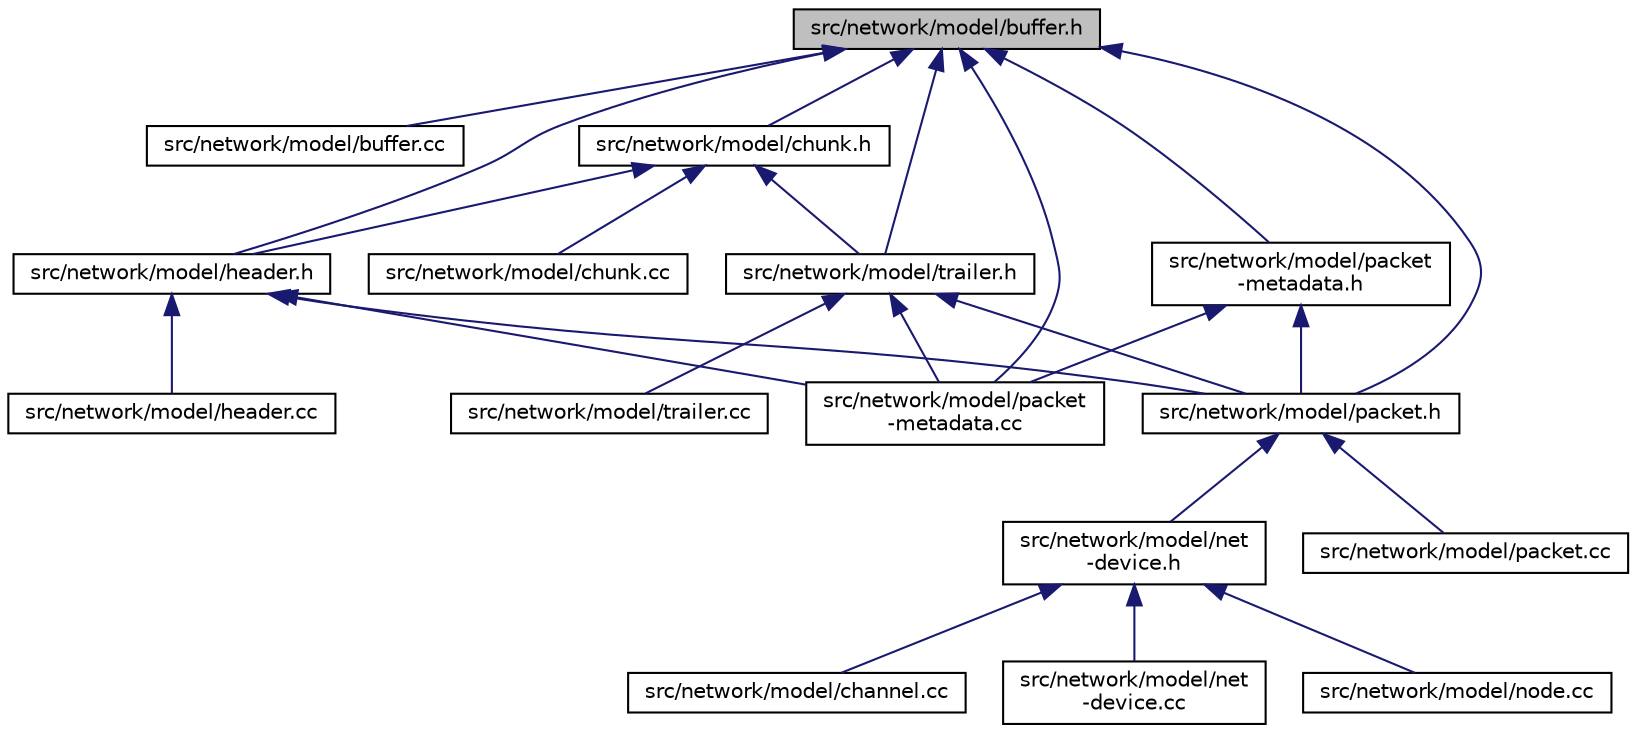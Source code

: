 digraph "src/network/model/buffer.h"
{
 // LATEX_PDF_SIZE
  edge [fontname="Helvetica",fontsize="10",labelfontname="Helvetica",labelfontsize="10"];
  node [fontname="Helvetica",fontsize="10",shape=record];
  Node1 [label="src/network/model/buffer.h",height=0.2,width=0.4,color="black", fillcolor="grey75", style="filled", fontcolor="black",tooltip=" "];
  Node1 -> Node2 [dir="back",color="midnightblue",fontsize="10",style="solid",fontname="Helvetica"];
  Node2 [label="src/network/model/buffer.cc",height=0.2,width=0.4,color="black", fillcolor="white", style="filled",URL="$buffer_8cc.html",tooltip=" "];
  Node1 -> Node3 [dir="back",color="midnightblue",fontsize="10",style="solid",fontname="Helvetica"];
  Node3 [label="src/network/model/chunk.h",height=0.2,width=0.4,color="black", fillcolor="white", style="filled",URL="$chunk_8h.html",tooltip=" "];
  Node3 -> Node4 [dir="back",color="midnightblue",fontsize="10",style="solid",fontname="Helvetica"];
  Node4 [label="src/network/model/chunk.cc",height=0.2,width=0.4,color="black", fillcolor="white", style="filled",URL="$chunk_8cc.html",tooltip=" "];
  Node3 -> Node5 [dir="back",color="midnightblue",fontsize="10",style="solid",fontname="Helvetica"];
  Node5 [label="src/network/model/header.h",height=0.2,width=0.4,color="black", fillcolor="white", style="filled",URL="$header_8h.html",tooltip=" "];
  Node5 -> Node6 [dir="back",color="midnightblue",fontsize="10",style="solid",fontname="Helvetica"];
  Node6 [label="src/network/model/header.cc",height=0.2,width=0.4,color="black", fillcolor="white", style="filled",URL="$header_8cc.html",tooltip=" "];
  Node5 -> Node7 [dir="back",color="midnightblue",fontsize="10",style="solid",fontname="Helvetica"];
  Node7 [label="src/network/model/packet\l-metadata.cc",height=0.2,width=0.4,color="black", fillcolor="white", style="filled",URL="$packet-metadata_8cc.html",tooltip=" "];
  Node5 -> Node8 [dir="back",color="midnightblue",fontsize="10",style="solid",fontname="Helvetica"];
  Node8 [label="src/network/model/packet.h",height=0.2,width=0.4,color="black", fillcolor="white", style="filled",URL="$packet_8h.html",tooltip=" "];
  Node8 -> Node9 [dir="back",color="midnightblue",fontsize="10",style="solid",fontname="Helvetica"];
  Node9 [label="src/network/model/net\l-device.h",height=0.2,width=0.4,color="black", fillcolor="white", style="filled",URL="$net-device_8h.html",tooltip=" "];
  Node9 -> Node10 [dir="back",color="midnightblue",fontsize="10",style="solid",fontname="Helvetica"];
  Node10 [label="src/network/model/channel.cc",height=0.2,width=0.4,color="black", fillcolor="white", style="filled",URL="$channel_8cc.html",tooltip=" "];
  Node9 -> Node11 [dir="back",color="midnightblue",fontsize="10",style="solid",fontname="Helvetica"];
  Node11 [label="src/network/model/net\l-device.cc",height=0.2,width=0.4,color="black", fillcolor="white", style="filled",URL="$net-device_8cc.html",tooltip=" "];
  Node9 -> Node12 [dir="back",color="midnightblue",fontsize="10",style="solid",fontname="Helvetica"];
  Node12 [label="src/network/model/node.cc",height=0.2,width=0.4,color="black", fillcolor="white", style="filled",URL="$node_8cc.html",tooltip=" "];
  Node8 -> Node13 [dir="back",color="midnightblue",fontsize="10",style="solid",fontname="Helvetica"];
  Node13 [label="src/network/model/packet.cc",height=0.2,width=0.4,color="black", fillcolor="white", style="filled",URL="$packet_8cc.html",tooltip=" "];
  Node3 -> Node14 [dir="back",color="midnightblue",fontsize="10",style="solid",fontname="Helvetica"];
  Node14 [label="src/network/model/trailer.h",height=0.2,width=0.4,color="black", fillcolor="white", style="filled",URL="$trailer_8h.html",tooltip=" "];
  Node14 -> Node7 [dir="back",color="midnightblue",fontsize="10",style="solid",fontname="Helvetica"];
  Node14 -> Node8 [dir="back",color="midnightblue",fontsize="10",style="solid",fontname="Helvetica"];
  Node14 -> Node15 [dir="back",color="midnightblue",fontsize="10",style="solid",fontname="Helvetica"];
  Node15 [label="src/network/model/trailer.cc",height=0.2,width=0.4,color="black", fillcolor="white", style="filled",URL="$trailer_8cc.html",tooltip=" "];
  Node1 -> Node5 [dir="back",color="midnightblue",fontsize="10",style="solid",fontname="Helvetica"];
  Node1 -> Node7 [dir="back",color="midnightblue",fontsize="10",style="solid",fontname="Helvetica"];
  Node1 -> Node16 [dir="back",color="midnightblue",fontsize="10",style="solid",fontname="Helvetica"];
  Node16 [label="src/network/model/packet\l-metadata.h",height=0.2,width=0.4,color="black", fillcolor="white", style="filled",URL="$packet-metadata_8h.html",tooltip=" "];
  Node16 -> Node7 [dir="back",color="midnightblue",fontsize="10",style="solid",fontname="Helvetica"];
  Node16 -> Node8 [dir="back",color="midnightblue",fontsize="10",style="solid",fontname="Helvetica"];
  Node1 -> Node8 [dir="back",color="midnightblue",fontsize="10",style="solid",fontname="Helvetica"];
  Node1 -> Node14 [dir="back",color="midnightblue",fontsize="10",style="solid",fontname="Helvetica"];
}
